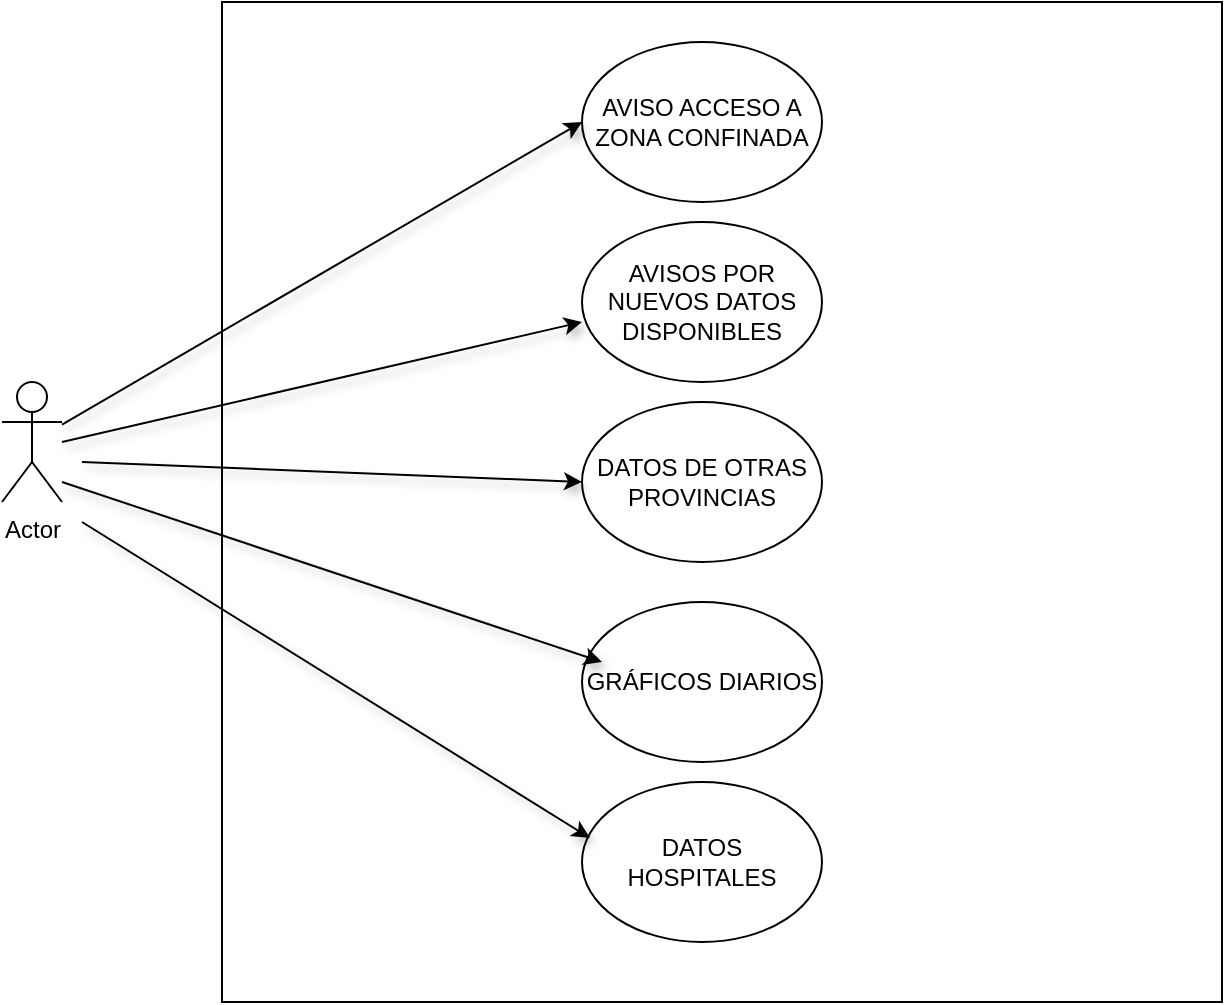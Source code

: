 <mxfile version="14.0.5" type="github">
  <diagram id="3tcplKP1G1QHZFKCSSa2" name="Page-1">
    <mxGraphModel dx="1426" dy="666" grid="1" gridSize="10" guides="1" tooltips="1" connect="1" arrows="1" fold="1" page="1" pageScale="1" pageWidth="827" pageHeight="1169" math="0" shadow="0">
      <root>
        <mxCell id="0" />
        <mxCell id="1" parent="0" />
        <mxCell id="Fd7xMtA_64a_GcjWykO1-1" value="Actor" style="shape=umlActor;verticalLabelPosition=bottom;verticalAlign=top;html=1;outlineConnect=0;" parent="1" vertex="1">
          <mxGeometry x="230" y="260" width="30" height="60" as="geometry" />
        </mxCell>
        <mxCell id="TwbIGgwxz1EgtKHRt6sx-2" value="" style="whiteSpace=wrap;html=1;aspect=fixed;" parent="1" vertex="1">
          <mxGeometry x="340" y="70" width="500" height="500" as="geometry" />
        </mxCell>
        <mxCell id="TwbIGgwxz1EgtKHRt6sx-3" value="AVISO ACCESO A ZONA CONFINADA&lt;br&gt;" style="ellipse;whiteSpace=wrap;html=1;" parent="1" vertex="1">
          <mxGeometry x="520" y="90" width="120" height="80" as="geometry" />
        </mxCell>
        <mxCell id="TwbIGgwxz1EgtKHRt6sx-4" value="AVISOS POR NUEVOS DATOS DISPONIBLES" style="ellipse;whiteSpace=wrap;html=1;" parent="1" vertex="1">
          <mxGeometry x="520" y="180" width="120" height="80" as="geometry" />
        </mxCell>
        <mxCell id="TwbIGgwxz1EgtKHRt6sx-5" value="DATOS DE OTRAS PROVINCIAS" style="ellipse;whiteSpace=wrap;html=1;" parent="1" vertex="1">
          <mxGeometry x="520" y="270" width="120" height="80" as="geometry" />
        </mxCell>
        <mxCell id="TwbIGgwxz1EgtKHRt6sx-6" value="GRÁFICOS DIARIOS" style="ellipse;whiteSpace=wrap;html=1;" parent="1" vertex="1">
          <mxGeometry x="520" y="370" width="120" height="80" as="geometry" />
        </mxCell>
        <mxCell id="TwbIGgwxz1EgtKHRt6sx-7" value="DATOS HOSPITALES" style="ellipse;whiteSpace=wrap;html=1;" parent="1" vertex="1">
          <mxGeometry x="520" y="460" width="120" height="80" as="geometry" />
        </mxCell>
        <mxCell id="TwbIGgwxz1EgtKHRt6sx-10" value="" style="endArrow=classic;html=1;shadow=1;entryX=0;entryY=0.5;entryDx=0;entryDy=0;" parent="1" source="Fd7xMtA_64a_GcjWykO1-1" target="TwbIGgwxz1EgtKHRt6sx-3" edge="1">
          <mxGeometry width="50" height="50" relative="1" as="geometry">
            <mxPoint x="270" y="280" as="sourcePoint" />
            <mxPoint x="470" y="250" as="targetPoint" />
          </mxGeometry>
        </mxCell>
        <mxCell id="TwbIGgwxz1EgtKHRt6sx-11" value="" style="endArrow=classic;html=1;shadow=1;" parent="1" edge="1">
          <mxGeometry width="50" height="50" relative="1" as="geometry">
            <mxPoint x="260" y="290" as="sourcePoint" />
            <mxPoint x="520" y="230" as="targetPoint" />
            <Array as="points">
              <mxPoint x="520" y="230" />
            </Array>
          </mxGeometry>
        </mxCell>
        <mxCell id="TwbIGgwxz1EgtKHRt6sx-13" value="" style="endArrow=classic;html=1;shadow=1;" parent="1" edge="1">
          <mxGeometry width="50" height="50" relative="1" as="geometry">
            <mxPoint x="270" y="300" as="sourcePoint" />
            <mxPoint x="520" y="310" as="targetPoint" />
            <Array as="points">
              <mxPoint x="520" y="310" />
            </Array>
          </mxGeometry>
        </mxCell>
        <mxCell id="TwbIGgwxz1EgtKHRt6sx-14" value="" style="endArrow=classic;html=1;shadow=1;" parent="1" edge="1">
          <mxGeometry width="50" height="50" relative="1" as="geometry">
            <mxPoint x="260" y="310" as="sourcePoint" />
            <mxPoint x="530" y="400" as="targetPoint" />
            <Array as="points">
              <mxPoint x="530" y="400" />
            </Array>
          </mxGeometry>
        </mxCell>
        <mxCell id="TwbIGgwxz1EgtKHRt6sx-19" value="" style="endArrow=classic;html=1;shadow=1;entryX=0.033;entryY=0.35;entryDx=0;entryDy=0;entryPerimeter=0;" parent="1" target="TwbIGgwxz1EgtKHRt6sx-7" edge="1">
          <mxGeometry width="50" height="50" relative="1" as="geometry">
            <mxPoint x="270" y="330" as="sourcePoint" />
            <mxPoint x="570" y="250" as="targetPoint" />
          </mxGeometry>
        </mxCell>
      </root>
    </mxGraphModel>
  </diagram>
</mxfile>
